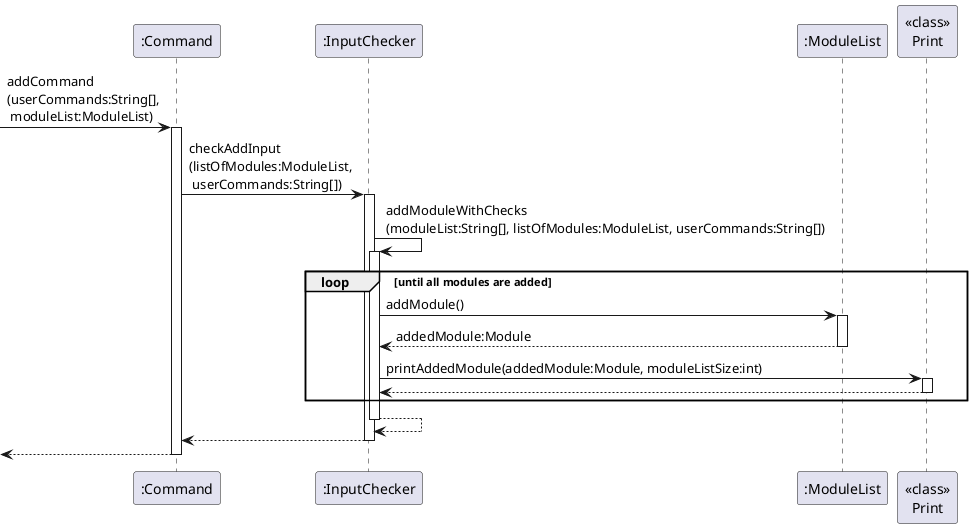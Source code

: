 @startuml
'https://plantuml.com/sequence-diagram

participant ":Command" as Command
participant ":InputChecker" as IC
participant ":ModuleList" as ML
participant "<<class>>\nPrint" as Print
[->Command : addCommand\n(userCommands:String[],\n moduleList:ModuleList)
activate Command

Command->IC : checkAddInput\n(listOfModules:ModuleList,\n userCommands:String[])
activate IC

IC->IC : addModuleWithChecks\n(moduleList:String[], listOfModules:ModuleList, userCommands:String[])
activate IC

loop until all modules are added
    IC->ML: addModule()
    activate ML
    ML-->IC : addedModule:Module
    deactivate ML

    IC->Print: printAddedModule(addedModule:Module, moduleListSize:int)
    activate Print
    Print-->IC
    deactivate Print
end

IC-->IC
deactivate IC

IC-->Command
deactivate IC

Command-->[
deactivate Command

@enduml
